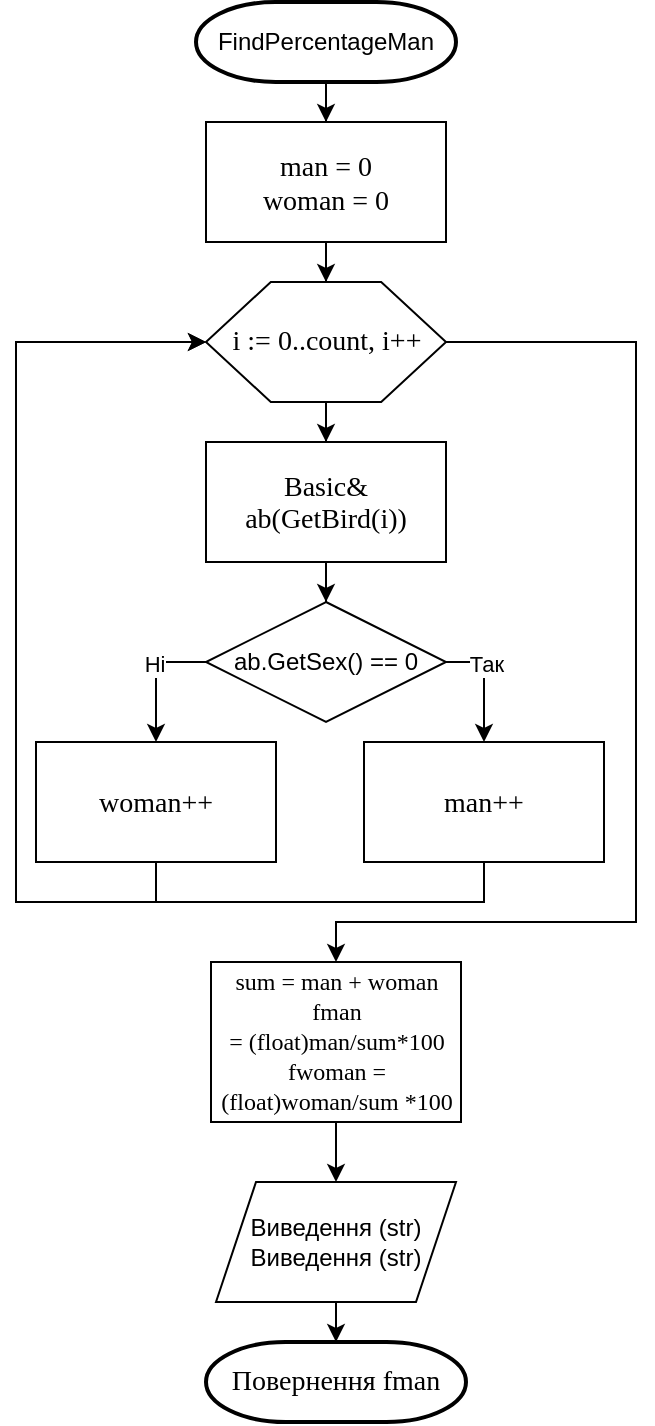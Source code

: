 <mxfile version="14.7.2" type="device"><diagram id="J_9qn0rYNV9YhKk9KRre" name="Страница 1"><mxGraphModel dx="946" dy="662" grid="1" gridSize="10" guides="1" tooltips="1" connect="1" arrows="1" fold="1" page="1" pageScale="1" pageWidth="827" pageHeight="1169" math="0" shadow="0"><root><mxCell id="0"/><mxCell id="1" parent="0"/><mxCell id="tL9tKdKjR-H_BB5yaEUq-1" value="" style="edgeStyle=orthogonalEdgeStyle;rounded=0;orthogonalLoop=1;jettySize=auto;html=1;" edge="1" parent="1" source="tL9tKdKjR-H_BB5yaEUq-2" target="tL9tKdKjR-H_BB5yaEUq-8"><mxGeometry relative="1" as="geometry"/></mxCell><mxCell id="tL9tKdKjR-H_BB5yaEUq-2" value="FindPercentageMan" style="strokeWidth=2;html=1;shape=mxgraph.flowchart.terminator;whiteSpace=wrap;" vertex="1" parent="1"><mxGeometry x="210" y="50" width="130" height="40" as="geometry"/></mxCell><mxCell id="tL9tKdKjR-H_BB5yaEUq-3" value="&lt;font face=&quot;Times New Roman&quot;&gt;&lt;span style=&quot;font-size: 14px&quot;&gt;Повернення fman&lt;/span&gt;&lt;/font&gt;" style="strokeWidth=2;html=1;shape=mxgraph.flowchart.terminator;whiteSpace=wrap;" vertex="1" parent="1"><mxGeometry x="215" y="720" width="130" height="40" as="geometry"/></mxCell><mxCell id="tL9tKdKjR-H_BB5yaEUq-4" value="" style="edgeStyle=orthogonalEdgeStyle;rounded=0;orthogonalLoop=1;jettySize=auto;html=1;" edge="1" parent="1" source="tL9tKdKjR-H_BB5yaEUq-6" target="tL9tKdKjR-H_BB5yaEUq-15"><mxGeometry relative="1" as="geometry"/></mxCell><mxCell id="tL9tKdKjR-H_BB5yaEUq-5" style="edgeStyle=orthogonalEdgeStyle;rounded=0;orthogonalLoop=1;jettySize=auto;html=1;entryX=0.5;entryY=0;entryDx=0;entryDy=0;" edge="1" parent="1" source="tL9tKdKjR-H_BB5yaEUq-6" target="tL9tKdKjR-H_BB5yaEUq-21"><mxGeometry relative="1" as="geometry"><Array as="points"><mxPoint x="430" y="220"/><mxPoint x="430" y="510"/><mxPoint x="280" y="510"/></Array></mxGeometry></mxCell><mxCell id="tL9tKdKjR-H_BB5yaEUq-6" value="i := 0..count, i++" style="verticalLabelPosition=middle;verticalAlign=middle;html=1;shape=hexagon;perimeter=hexagonPerimeter2;arcSize=6;size=0.27;strokeWidth=1;fontFamily=Times New Roman;fontSize=14;align=center;labelPosition=center;" vertex="1" parent="1"><mxGeometry x="215" y="190" width="120" height="60" as="geometry"/></mxCell><mxCell id="tL9tKdKjR-H_BB5yaEUq-7" value="" style="edgeStyle=orthogonalEdgeStyle;rounded=0;orthogonalLoop=1;jettySize=auto;html=1;" edge="1" parent="1" source="tL9tKdKjR-H_BB5yaEUq-8" target="tL9tKdKjR-H_BB5yaEUq-6"><mxGeometry relative="1" as="geometry"/></mxCell><mxCell id="tL9tKdKjR-H_BB5yaEUq-8" value="&lt;p style=&quot;margin: 0px ; font-stretch: normal ; line-height: normal ; font-size: 14px&quot;&gt;&lt;font face=&quot;Times New Roman&quot; style=&quot;font-size: 14px&quot;&gt;man = 0&lt;/font&gt;&lt;/p&gt;&lt;p style=&quot;margin: 0px ; font-stretch: normal ; line-height: normal ; font-size: 14px&quot;&gt;&lt;font face=&quot;Times New Roman&quot; style=&quot;font-size: 14px&quot;&gt;woman = 0&lt;/font&gt;&lt;/p&gt;" style="rounded=0;whiteSpace=wrap;html=1;" vertex="1" parent="1"><mxGeometry x="215" y="110" width="120" height="60" as="geometry"/></mxCell><mxCell id="tL9tKdKjR-H_BB5yaEUq-9" style="edgeStyle=orthogonalEdgeStyle;rounded=0;orthogonalLoop=1;jettySize=auto;html=1;entryX=0.5;entryY=0;entryDx=0;entryDy=0;" edge="1" parent="1" source="tL9tKdKjR-H_BB5yaEUq-13" target="tL9tKdKjR-H_BB5yaEUq-19"><mxGeometry relative="1" as="geometry"><Array as="points"><mxPoint x="354" y="380"/></Array></mxGeometry></mxCell><mxCell id="tL9tKdKjR-H_BB5yaEUq-10" value="Так" style="edgeLabel;html=1;align=center;verticalAlign=middle;resizable=0;points=[];" vertex="1" connectable="0" parent="tL9tKdKjR-H_BB5yaEUq-9"><mxGeometry x="-0.339" y="1" relative="1" as="geometry"><mxPoint as="offset"/></mxGeometry></mxCell><mxCell id="tL9tKdKjR-H_BB5yaEUq-11" style="edgeStyle=orthogonalEdgeStyle;rounded=0;orthogonalLoop=1;jettySize=auto;html=1;entryX=0.5;entryY=0;entryDx=0;entryDy=0;" edge="1" parent="1" source="tL9tKdKjR-H_BB5yaEUq-13" target="tL9tKdKjR-H_BB5yaEUq-17"><mxGeometry relative="1" as="geometry"><Array as="points"><mxPoint x="190" y="380"/></Array></mxGeometry></mxCell><mxCell id="tL9tKdKjR-H_BB5yaEUq-12" value="Ні" style="edgeLabel;html=1;align=center;verticalAlign=middle;resizable=0;points=[];" vertex="1" connectable="0" parent="tL9tKdKjR-H_BB5yaEUq-11"><mxGeometry x="-0.215" y="-1" relative="1" as="geometry"><mxPoint as="offset"/></mxGeometry></mxCell><mxCell id="tL9tKdKjR-H_BB5yaEUq-13" value="ab.GetSex() == 0" style="rhombus;whiteSpace=wrap;html=1;" vertex="1" parent="1"><mxGeometry x="215" y="350" width="120" height="60" as="geometry"/></mxCell><mxCell id="tL9tKdKjR-H_BB5yaEUq-14" value="" style="edgeStyle=orthogonalEdgeStyle;rounded=0;orthogonalLoop=1;jettySize=auto;html=1;" edge="1" parent="1" source="tL9tKdKjR-H_BB5yaEUq-15" target="tL9tKdKjR-H_BB5yaEUq-13"><mxGeometry relative="1" as="geometry"/></mxCell><mxCell id="tL9tKdKjR-H_BB5yaEUq-15" value="&lt;p style=&quot;margin: 0px ; font-stretch: normal ; line-height: normal&quot;&gt;&lt;font face=&quot;Times New Roman&quot; style=&quot;font-size: 14px&quot;&gt;Basic&amp;amp; ab(GetBird(i))&lt;/font&gt;&lt;/p&gt;" style="rounded=0;whiteSpace=wrap;html=1;" vertex="1" parent="1"><mxGeometry x="215" y="270" width="120" height="60" as="geometry"/></mxCell><mxCell id="tL9tKdKjR-H_BB5yaEUq-16" style="edgeStyle=orthogonalEdgeStyle;rounded=0;orthogonalLoop=1;jettySize=auto;html=1;entryX=0;entryY=0.5;entryDx=0;entryDy=0;" edge="1" parent="1" source="tL9tKdKjR-H_BB5yaEUq-17" target="tL9tKdKjR-H_BB5yaEUq-6"><mxGeometry relative="1" as="geometry"><Array as="points"><mxPoint x="190" y="500"/><mxPoint x="120" y="500"/><mxPoint x="120" y="220"/></Array></mxGeometry></mxCell><mxCell id="tL9tKdKjR-H_BB5yaEUq-17" value="&lt;p style=&quot;margin: 0px ; font-stretch: normal ; line-height: normal&quot;&gt;&lt;font face=&quot;Times New Roman&quot; style=&quot;font-size: 14px&quot;&gt;woman++&lt;/font&gt;&lt;/p&gt;" style="rounded=0;whiteSpace=wrap;html=1;" vertex="1" parent="1"><mxGeometry x="130" y="420" width="120" height="60" as="geometry"/></mxCell><mxCell id="tL9tKdKjR-H_BB5yaEUq-18" style="edgeStyle=orthogonalEdgeStyle;rounded=0;orthogonalLoop=1;jettySize=auto;html=1;entryX=0;entryY=0.5;entryDx=0;entryDy=0;" edge="1" parent="1" source="tL9tKdKjR-H_BB5yaEUq-19" target="tL9tKdKjR-H_BB5yaEUq-6"><mxGeometry relative="1" as="geometry"><Array as="points"><mxPoint x="354" y="500"/><mxPoint x="120" y="500"/><mxPoint x="120" y="220"/></Array></mxGeometry></mxCell><mxCell id="tL9tKdKjR-H_BB5yaEUq-19" value="&lt;p style=&quot;margin: 0px ; font-stretch: normal ; line-height: normal&quot;&gt;&lt;font face=&quot;Times New Roman&quot; style=&quot;font-size: 14px&quot;&gt;man++&lt;/font&gt;&lt;/p&gt;" style="rounded=0;whiteSpace=wrap;html=1;" vertex="1" parent="1"><mxGeometry x="294" y="420" width="120" height="60" as="geometry"/></mxCell><mxCell id="tL9tKdKjR-H_BB5yaEUq-20" value="" style="edgeStyle=orthogonalEdgeStyle;rounded=0;orthogonalLoop=1;jettySize=auto;html=1;" edge="1" parent="1" source="tL9tKdKjR-H_BB5yaEUq-21" target="tL9tKdKjR-H_BB5yaEUq-23"><mxGeometry relative="1" as="geometry"/></mxCell><mxCell id="tL9tKdKjR-H_BB5yaEUq-21" value="&lt;p style=&quot;margin: 0px ; font-stretch: normal ; line-height: normal&quot;&gt;&lt;font face=&quot;Times New Roman&quot; style=&quot;font-size: 12px&quot;&gt;sum = man + woman&lt;/font&gt;&lt;/p&gt;&lt;p style=&quot;margin: 0px ; font-stretch: normal ; line-height: normal&quot;&gt;&lt;font face=&quot;Times New Roman&quot; style=&quot;font-size: 12px&quot;&gt;fman =&amp;nbsp;(float)man/sum*100&lt;/font&gt;&lt;br&gt;&lt;/p&gt;&lt;p style=&quot;margin: 0px ; font-stretch: normal ; line-height: normal&quot;&gt;&lt;font face=&quot;Times New Roman&quot;&gt;fwoman = (float)woman/sum *100&lt;/font&gt;&lt;/p&gt;" style="rounded=0;whiteSpace=wrap;html=1;" vertex="1" parent="1"><mxGeometry x="217.5" y="530" width="125" height="80" as="geometry"/></mxCell><mxCell id="tL9tKdKjR-H_BB5yaEUq-22" value="" style="edgeStyle=orthogonalEdgeStyle;rounded=0;orthogonalLoop=1;jettySize=auto;html=1;" edge="1" parent="1" source="tL9tKdKjR-H_BB5yaEUq-23" target="tL9tKdKjR-H_BB5yaEUq-3"><mxGeometry relative="1" as="geometry"/></mxCell><mxCell id="tL9tKdKjR-H_BB5yaEUq-23" value="Виведення (str)&lt;br&gt;Виведення (str)" style="shape=parallelogram;perimeter=parallelogramPerimeter;whiteSpace=wrap;html=1;fixedSize=1;" vertex="1" parent="1"><mxGeometry x="220" y="640" width="120" height="60" as="geometry"/></mxCell></root></mxGraphModel></diagram></mxfile>